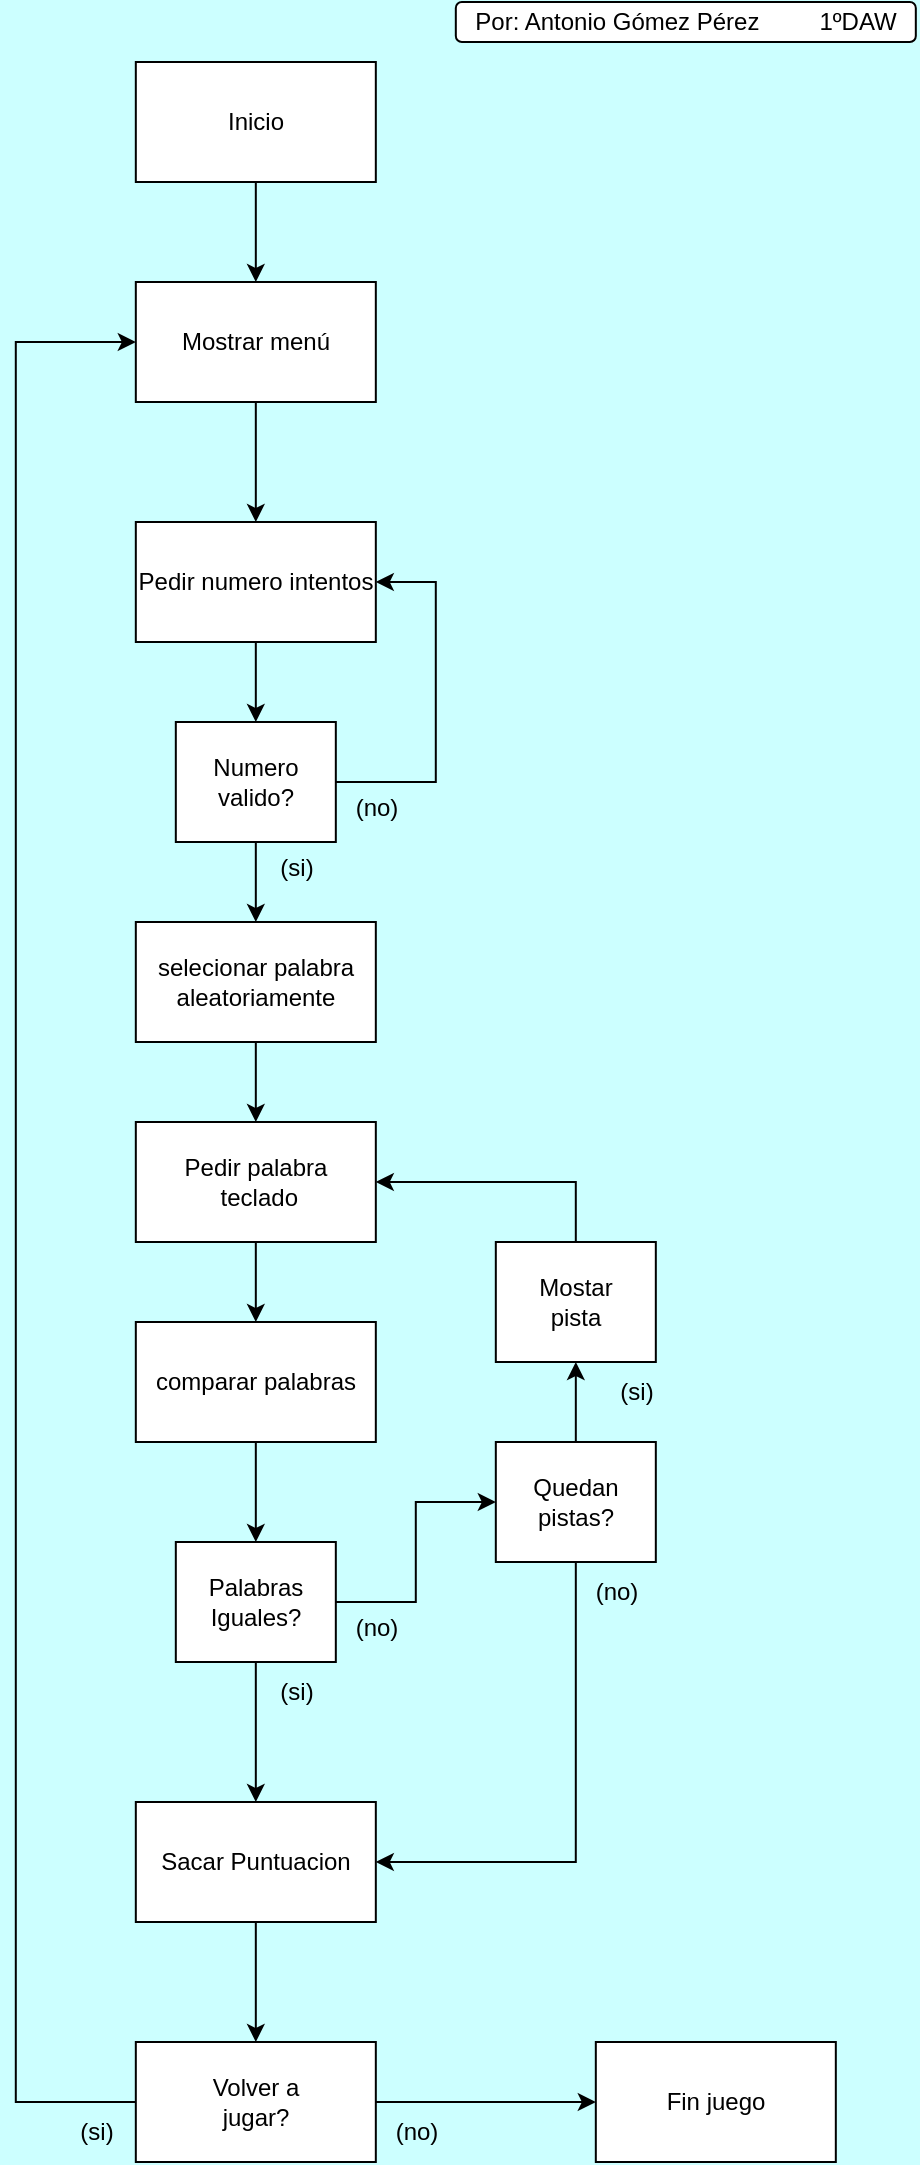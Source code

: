 <mxfile version="24.8.6">
  <diagram name="Página-1" id="hZQ2KwruxRNwN-IjlgFL">
    <mxGraphModel dx="1509" dy="803" grid="1" gridSize="10" guides="1" tooltips="1" connect="1" arrows="1" fold="1" page="1" pageScale="1" pageWidth="827" pageHeight="1169" background="#CCFFFF" math="0" shadow="0">
      <root>
        <mxCell id="0" />
        <mxCell id="1" parent="0" />
        <mxCell id="4z8haUD2VBUgomtYPI56-4" style="edgeStyle=orthogonalEdgeStyle;rounded=0;orthogonalLoop=1;jettySize=auto;html=1;exitX=0.5;exitY=1;exitDx=0;exitDy=0;" edge="1" parent="1" source="6SZkid9-jJKSKlys4fC1-1" target="6SZkid9-jJKSKlys4fC1-2">
          <mxGeometry relative="1" as="geometry" />
        </mxCell>
        <mxCell id="6SZkid9-jJKSKlys4fC1-1" value="Mostrar menú" style="rounded=0;whiteSpace=wrap;html=1;" parent="1" vertex="1">
          <mxGeometry x="299.91" y="170" width="120" height="60" as="geometry" />
        </mxCell>
        <mxCell id="4z8haUD2VBUgomtYPI56-6" style="edgeStyle=orthogonalEdgeStyle;rounded=0;orthogonalLoop=1;jettySize=auto;html=1;exitX=0.5;exitY=1;exitDx=0;exitDy=0;entryX=0.5;entryY=0;entryDx=0;entryDy=0;" edge="1" parent="1" source="6SZkid9-jJKSKlys4fC1-2" target="4z8haUD2VBUgomtYPI56-2">
          <mxGeometry relative="1" as="geometry" />
        </mxCell>
        <mxCell id="6SZkid9-jJKSKlys4fC1-2" value="Pedir numero intentos" style="rounded=0;whiteSpace=wrap;html=1;" parent="1" vertex="1">
          <mxGeometry x="299.91" y="290" width="120" height="60" as="geometry" />
        </mxCell>
        <mxCell id="4z8haUD2VBUgomtYPI56-18" style="edgeStyle=orthogonalEdgeStyle;rounded=0;orthogonalLoop=1;jettySize=auto;html=1;exitX=0.5;exitY=1;exitDx=0;exitDy=0;entryX=0.5;entryY=0;entryDx=0;entryDy=0;" edge="1" parent="1" source="6SZkid9-jJKSKlys4fC1-3" target="4z8haUD2VBUgomtYPI56-17">
          <mxGeometry relative="1" as="geometry" />
        </mxCell>
        <mxCell id="6SZkid9-jJKSKlys4fC1-3" value="selecionar palabra aleatoriamente" style="rounded=0;whiteSpace=wrap;html=1;" parent="1" vertex="1">
          <mxGeometry x="299.91" y="490" width="120" height="60" as="geometry" />
        </mxCell>
        <mxCell id="4z8haUD2VBUgomtYPI56-16" style="edgeStyle=orthogonalEdgeStyle;rounded=0;orthogonalLoop=1;jettySize=auto;html=1;exitX=0.5;exitY=1;exitDx=0;exitDy=0;" edge="1" parent="1" source="67SHFz3wtTGk0wQG7tOT-1" target="4z8haUD2VBUgomtYPI56-10">
          <mxGeometry relative="1" as="geometry" />
        </mxCell>
        <mxCell id="67SHFz3wtTGk0wQG7tOT-1" value="comparar palabras" style="rounded=0;whiteSpace=wrap;html=1;" parent="1" vertex="1">
          <mxGeometry x="299.91" y="690" width="120" height="60" as="geometry" />
        </mxCell>
        <mxCell id="4z8haUD2VBUgomtYPI56-31" style="edgeStyle=orthogonalEdgeStyle;rounded=0;orthogonalLoop=1;jettySize=auto;html=1;exitX=0.5;exitY=1;exitDx=0;exitDy=0;" edge="1" parent="1" source="4z8haUD2VBUgomtYPI56-1" target="4z8haUD2VBUgomtYPI56-28">
          <mxGeometry relative="1" as="geometry" />
        </mxCell>
        <mxCell id="4z8haUD2VBUgomtYPI56-1" value="Sacar Puntuacion" style="rounded=0;whiteSpace=wrap;html=1;" vertex="1" parent="1">
          <mxGeometry x="299.91" y="930" width="120" height="60" as="geometry" />
        </mxCell>
        <mxCell id="4z8haUD2VBUgomtYPI56-3" style="edgeStyle=orthogonalEdgeStyle;rounded=0;orthogonalLoop=1;jettySize=auto;html=1;exitX=1;exitY=0.5;exitDx=0;exitDy=0;entryX=1;entryY=0.5;entryDx=0;entryDy=0;" edge="1" parent="1" source="4z8haUD2VBUgomtYPI56-2" target="6SZkid9-jJKSKlys4fC1-2">
          <mxGeometry relative="1" as="geometry">
            <mxPoint x="429.91" y="330" as="targetPoint" />
            <Array as="points">
              <mxPoint x="449.91" y="420" />
              <mxPoint x="449.91" y="320" />
            </Array>
          </mxGeometry>
        </mxCell>
        <mxCell id="4z8haUD2VBUgomtYPI56-7" style="edgeStyle=orthogonalEdgeStyle;rounded=0;orthogonalLoop=1;jettySize=auto;html=1;exitX=0.5;exitY=1;exitDx=0;exitDy=0;entryX=0.5;entryY=0;entryDx=0;entryDy=0;" edge="1" parent="1" source="4z8haUD2VBUgomtYPI56-2" target="6SZkid9-jJKSKlys4fC1-3">
          <mxGeometry relative="1" as="geometry" />
        </mxCell>
        <mxCell id="4z8haUD2VBUgomtYPI56-2" value="&lt;div&gt;Numero&lt;/div&gt;&lt;div&gt;valido?&lt;br&gt;&lt;/div&gt;" style="rounded=0;whiteSpace=wrap;html=1;" vertex="1" parent="1">
          <mxGeometry x="319.91" y="390" width="80" height="60" as="geometry" />
        </mxCell>
        <mxCell id="4z8haUD2VBUgomtYPI56-5" value="(no)" style="text;html=1;align=center;verticalAlign=middle;resizable=0;points=[];autosize=1;strokeColor=none;fillColor=none;" vertex="1" parent="1">
          <mxGeometry x="399.91" y="418" width="40" height="30" as="geometry" />
        </mxCell>
        <mxCell id="4z8haUD2VBUgomtYPI56-8" value="(si)" style="text;html=1;align=center;verticalAlign=middle;resizable=0;points=[];autosize=1;strokeColor=none;fillColor=none;" vertex="1" parent="1">
          <mxGeometry x="359.91" y="448" width="40" height="30" as="geometry" />
        </mxCell>
        <mxCell id="4z8haUD2VBUgomtYPI56-14" style="edgeStyle=orthogonalEdgeStyle;rounded=0;orthogonalLoop=1;jettySize=auto;html=1;exitX=0.5;exitY=0;exitDx=0;exitDy=0;entryX=0.5;entryY=1;entryDx=0;entryDy=0;" edge="1" parent="1" source="4z8haUD2VBUgomtYPI56-32" target="4z8haUD2VBUgomtYPI56-13">
          <mxGeometry relative="1" as="geometry" />
        </mxCell>
        <mxCell id="4z8haUD2VBUgomtYPI56-27" style="edgeStyle=orthogonalEdgeStyle;rounded=0;orthogonalLoop=1;jettySize=auto;html=1;exitX=0.5;exitY=1;exitDx=0;exitDy=0;" edge="1" parent="1" source="4z8haUD2VBUgomtYPI56-10" target="4z8haUD2VBUgomtYPI56-1">
          <mxGeometry relative="1" as="geometry" />
        </mxCell>
        <mxCell id="4z8haUD2VBUgomtYPI56-10" value="&lt;div&gt;Palabras&lt;/div&gt;&lt;div&gt;Iguales?&lt;br&gt;&lt;/div&gt;" style="rounded=0;whiteSpace=wrap;html=1;" vertex="1" parent="1">
          <mxGeometry x="319.91" y="800" width="80" height="60" as="geometry" />
        </mxCell>
        <mxCell id="4z8haUD2VBUgomtYPI56-11" value="(si)" style="text;html=1;align=center;verticalAlign=middle;resizable=0;points=[];autosize=1;strokeColor=none;fillColor=none;" vertex="1" parent="1">
          <mxGeometry x="359.91" y="860" width="40" height="30" as="geometry" />
        </mxCell>
        <mxCell id="4z8haUD2VBUgomtYPI56-12" value="(no)" style="text;html=1;align=center;verticalAlign=middle;resizable=0;points=[];autosize=1;strokeColor=none;fillColor=none;" vertex="1" parent="1">
          <mxGeometry x="399.91" y="828" width="40" height="30" as="geometry" />
        </mxCell>
        <mxCell id="4z8haUD2VBUgomtYPI56-15" style="edgeStyle=orthogonalEdgeStyle;rounded=0;orthogonalLoop=1;jettySize=auto;html=1;exitX=0.5;exitY=0;exitDx=0;exitDy=0;entryX=1;entryY=0.5;entryDx=0;entryDy=0;" edge="1" parent="1" source="4z8haUD2VBUgomtYPI56-13" target="4z8haUD2VBUgomtYPI56-17">
          <mxGeometry relative="1" as="geometry" />
        </mxCell>
        <mxCell id="4z8haUD2VBUgomtYPI56-13" value="&lt;div&gt;Mostar&lt;/div&gt;&lt;div&gt;pista&lt;br&gt;&lt;/div&gt;" style="rounded=0;whiteSpace=wrap;html=1;" vertex="1" parent="1">
          <mxGeometry x="479.91" y="650" width="80" height="60" as="geometry" />
        </mxCell>
        <mxCell id="4z8haUD2VBUgomtYPI56-19" style="edgeStyle=orthogonalEdgeStyle;rounded=0;orthogonalLoop=1;jettySize=auto;html=1;exitX=0.5;exitY=1;exitDx=0;exitDy=0;entryX=0.5;entryY=0;entryDx=0;entryDy=0;" edge="1" parent="1" source="4z8haUD2VBUgomtYPI56-17" target="67SHFz3wtTGk0wQG7tOT-1">
          <mxGeometry relative="1" as="geometry" />
        </mxCell>
        <mxCell id="4z8haUD2VBUgomtYPI56-17" value="&lt;div&gt;Pedir palabra&lt;/div&gt;&lt;div&gt;&amp;nbsp;teclado&lt;/div&gt;" style="rounded=0;whiteSpace=wrap;html=1;" vertex="1" parent="1">
          <mxGeometry x="299.91" y="590" width="120" height="60" as="geometry" />
        </mxCell>
        <mxCell id="4z8haUD2VBUgomtYPI56-37" style="edgeStyle=orthogonalEdgeStyle;rounded=0;orthogonalLoop=1;jettySize=auto;html=1;exitX=0;exitY=0.5;exitDx=0;exitDy=0;entryX=0;entryY=0.5;entryDx=0;entryDy=0;" edge="1" parent="1" source="4z8haUD2VBUgomtYPI56-28" target="6SZkid9-jJKSKlys4fC1-1">
          <mxGeometry relative="1" as="geometry">
            <Array as="points">
              <mxPoint x="239.91" y="1080" />
              <mxPoint x="239.91" y="200" />
            </Array>
          </mxGeometry>
        </mxCell>
        <mxCell id="4z8haUD2VBUgomtYPI56-39" style="edgeStyle=orthogonalEdgeStyle;rounded=0;orthogonalLoop=1;jettySize=auto;html=1;exitX=1;exitY=0.5;exitDx=0;exitDy=0;" edge="1" parent="1" source="4z8haUD2VBUgomtYPI56-28" target="4z8haUD2VBUgomtYPI56-38">
          <mxGeometry relative="1" as="geometry" />
        </mxCell>
        <mxCell id="4z8haUD2VBUgomtYPI56-28" value="&lt;div&gt;Volver a &lt;br&gt;&lt;/div&gt;&lt;div&gt;jugar?&lt;/div&gt;" style="rounded=0;whiteSpace=wrap;html=1;" vertex="1" parent="1">
          <mxGeometry x="299.91" y="1050" width="120" height="60" as="geometry" />
        </mxCell>
        <mxCell id="4z8haUD2VBUgomtYPI56-29" value="(no)" style="text;html=1;align=center;verticalAlign=middle;resizable=0;points=[];autosize=1;strokeColor=none;fillColor=none;" vertex="1" parent="1">
          <mxGeometry x="419.91" y="1080" width="40" height="30" as="geometry" />
        </mxCell>
        <mxCell id="4z8haUD2VBUgomtYPI56-30" value="(si)" style="text;html=1;align=center;verticalAlign=middle;resizable=0;points=[];autosize=1;strokeColor=none;fillColor=none;" vertex="1" parent="1">
          <mxGeometry x="259.91" y="1080" width="40" height="30" as="geometry" />
        </mxCell>
        <mxCell id="4z8haUD2VBUgomtYPI56-33" value="" style="edgeStyle=orthogonalEdgeStyle;rounded=0;orthogonalLoop=1;jettySize=auto;html=1;exitX=1;exitY=0.5;exitDx=0;exitDy=0;entryX=0;entryY=0.5;entryDx=0;entryDy=0;" edge="1" parent="1" source="4z8haUD2VBUgomtYPI56-10" target="4z8haUD2VBUgomtYPI56-32">
          <mxGeometry relative="1" as="geometry">
            <mxPoint x="399.91" y="830" as="sourcePoint" />
            <mxPoint x="519.91" y="750" as="targetPoint" />
          </mxGeometry>
        </mxCell>
        <mxCell id="4z8haUD2VBUgomtYPI56-35" style="edgeStyle=orthogonalEdgeStyle;rounded=0;orthogonalLoop=1;jettySize=auto;html=1;exitX=0.5;exitY=1;exitDx=0;exitDy=0;entryX=1;entryY=0.5;entryDx=0;entryDy=0;" edge="1" parent="1" source="4z8haUD2VBUgomtYPI56-32" target="4z8haUD2VBUgomtYPI56-1">
          <mxGeometry relative="1" as="geometry" />
        </mxCell>
        <mxCell id="4z8haUD2VBUgomtYPI56-32" value="Quedan pistas?" style="rounded=0;whiteSpace=wrap;html=1;" vertex="1" parent="1">
          <mxGeometry x="479.91" y="750" width="80" height="60" as="geometry" />
        </mxCell>
        <mxCell id="4z8haUD2VBUgomtYPI56-34" value="(no)" style="text;html=1;align=center;verticalAlign=middle;resizable=0;points=[];autosize=1;strokeColor=none;fillColor=none;" vertex="1" parent="1">
          <mxGeometry x="519.91" y="810" width="40" height="30" as="geometry" />
        </mxCell>
        <mxCell id="4z8haUD2VBUgomtYPI56-36" value="(si)" style="text;html=1;align=center;verticalAlign=middle;resizable=0;points=[];autosize=1;strokeColor=none;fillColor=none;" vertex="1" parent="1">
          <mxGeometry x="529.91" y="710" width="40" height="30" as="geometry" />
        </mxCell>
        <mxCell id="4z8haUD2VBUgomtYPI56-38" value="Fin juego" style="rounded=0;whiteSpace=wrap;html=1;" vertex="1" parent="1">
          <mxGeometry x="529.91" y="1050" width="120" height="60" as="geometry" />
        </mxCell>
        <mxCell id="4z8haUD2VBUgomtYPI56-41" style="edgeStyle=orthogonalEdgeStyle;rounded=0;orthogonalLoop=1;jettySize=auto;html=1;exitX=0.5;exitY=1;exitDx=0;exitDy=0;" edge="1" parent="1" source="4z8haUD2VBUgomtYPI56-40" target="6SZkid9-jJKSKlys4fC1-1">
          <mxGeometry relative="1" as="geometry" />
        </mxCell>
        <mxCell id="4z8haUD2VBUgomtYPI56-40" value="Inicio" style="rounded=0;whiteSpace=wrap;html=1;" vertex="1" parent="1">
          <mxGeometry x="299.91" y="60" width="120" height="60" as="geometry" />
        </mxCell>
        <mxCell id="4z8haUD2VBUgomtYPI56-42" value="Por: Antonio Gómez Pérez &amp;nbsp; &amp;nbsp; &amp;nbsp; &amp;nbsp; 1ºDAW" style="rounded=1;whiteSpace=wrap;html=1;" vertex="1" parent="1">
          <mxGeometry x="459.91" y="30" width="230" height="20" as="geometry" />
        </mxCell>
      </root>
    </mxGraphModel>
  </diagram>
</mxfile>
